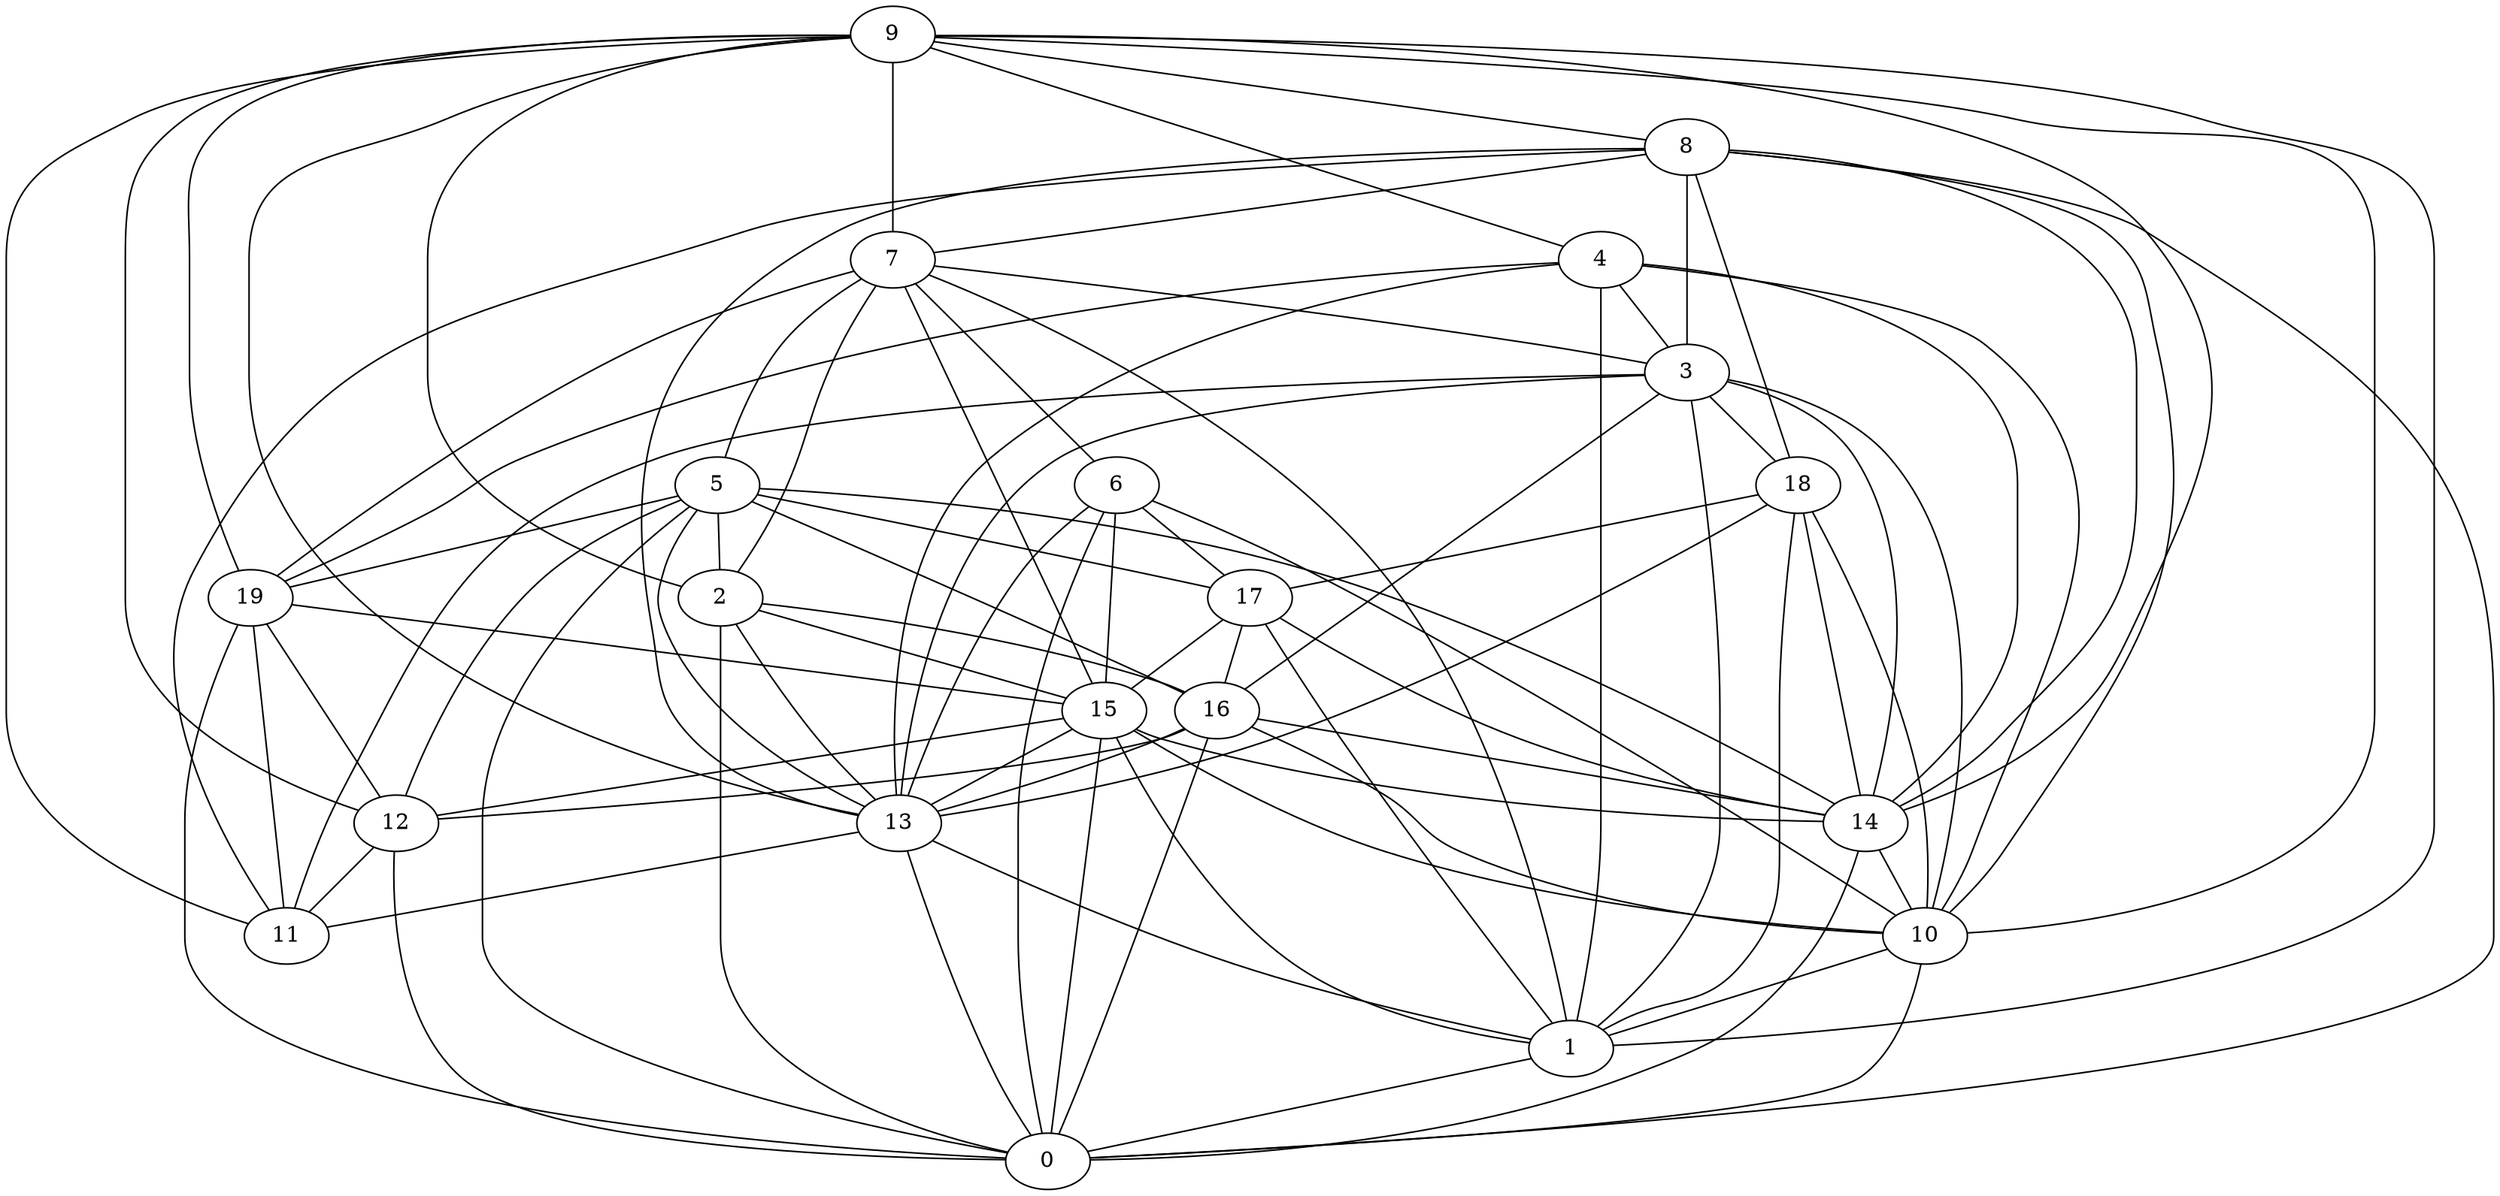 digraph GG_graph {

subgraph G_graph {
edge [color = black]
"12" -> "11" [dir = none]
"12" -> "0" [dir = none]
"4" -> "3" [dir = none]
"4" -> "10" [dir = none]
"4" -> "14" [dir = none]
"7" -> "2" [dir = none]
"7" -> "5" [dir = none]
"17" -> "14" [dir = none]
"17" -> "15" [dir = none]
"17" -> "1" [dir = none]
"6" -> "15" [dir = none]
"6" -> "10" [dir = none]
"6" -> "0" [dir = none]
"19" -> "11" [dir = none]
"19" -> "12" [dir = none]
"19" -> "0" [dir = none]
"19" -> "15" [dir = none]
"2" -> "16" [dir = none]
"2" -> "15" [dir = none]
"2" -> "0" [dir = none]
"2" -> "13" [dir = none]
"5" -> "14" [dir = none]
"5" -> "0" [dir = none]
"5" -> "16" [dir = none]
"5" -> "12" [dir = none]
"5" -> "2" [dir = none]
"5" -> "17" [dir = none]
"18" -> "13" [dir = none]
"18" -> "1" [dir = none]
"18" -> "14" [dir = none]
"10" -> "1" [dir = none]
"10" -> "0" [dir = none]
"13" -> "1" [dir = none]
"13" -> "0" [dir = none]
"15" -> "10" [dir = none]
"15" -> "0" [dir = none]
"15" -> "14" [dir = none]
"8" -> "10" [dir = none]
"8" -> "11" [dir = none]
"8" -> "3" [dir = none]
"8" -> "18" [dir = none]
"3" -> "11" [dir = none]
"3" -> "10" [dir = none]
"3" -> "1" [dir = none]
"3" -> "18" [dir = none]
"3" -> "13" [dir = none]
"16" -> "13" [dir = none]
"16" -> "14" [dir = none]
"16" -> "10" [dir = none]
"14" -> "10" [dir = none]
"14" -> "0" [dir = none]
"1" -> "0" [dir = none]
"9" -> "10" [dir = none]
"9" -> "13" [dir = none]
"9" -> "7" [dir = none]
"9" -> "14" [dir = none]
"9" -> "11" [dir = none]
"8" -> "0" [dir = none]
"8" -> "7" [dir = none]
"9" -> "8" [dir = none]
"9" -> "4" [dir = none]
"7" -> "6" [dir = none]
"4" -> "19" [dir = none]
"5" -> "13" [dir = none]
"18" -> "10" [dir = none]
"5" -> "19" [dir = none]
"6" -> "13" [dir = none]
"13" -> "11" [dir = none]
"8" -> "14" [dir = none]
"15" -> "12" [dir = none]
"9" -> "2" [dir = none]
"4" -> "13" [dir = none]
"7" -> "3" [dir = none]
"7" -> "19" [dir = none]
"6" -> "17" [dir = none]
"9" -> "12" [dir = none]
"4" -> "1" [dir = none]
"3" -> "16" [dir = none]
"16" -> "12" [dir = none]
"9" -> "19" [dir = none]
"7" -> "1" [dir = none]
"7" -> "15" [dir = none]
"15" -> "1" [dir = none]
"15" -> "13" [dir = none]
"17" -> "16" [dir = none]
"9" -> "1" [dir = none]
"16" -> "0" [dir = none]
"3" -> "14" [dir = none]
"8" -> "13" [dir = none]
"18" -> "17" [dir = none]
}

}
